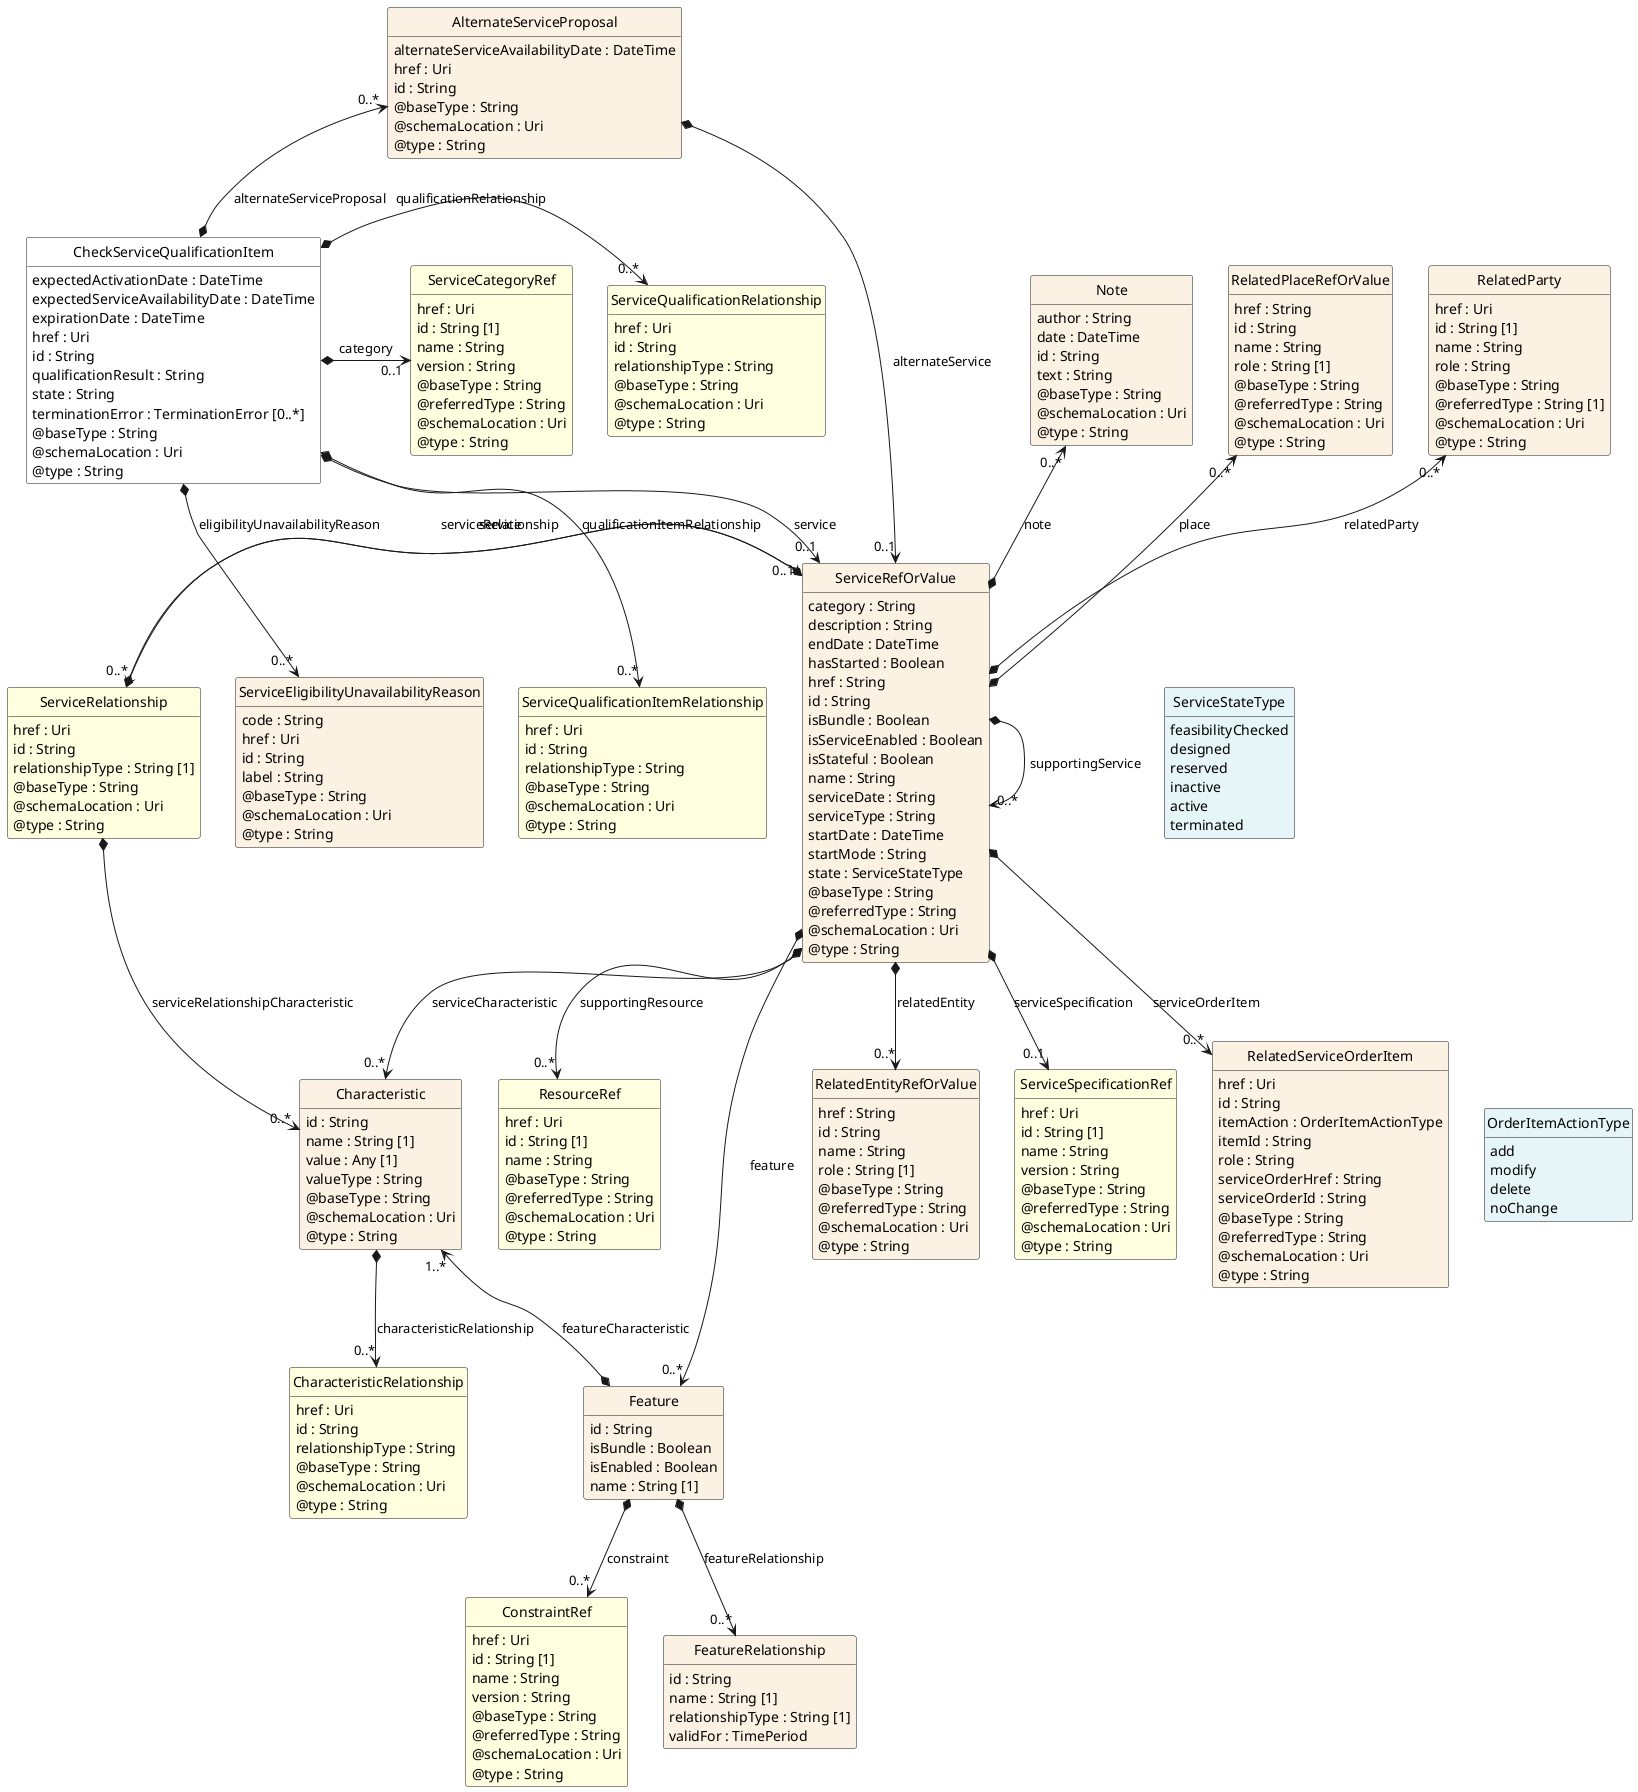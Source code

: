 @startuml
hide circle
hide methods
hide stereotype
show <<Enumeration>> stereotype
skinparam class {
   BackgroundColor<<Enumeration>> #E6F5F7
   BackgroundColor<<Ref>> #FFFFE0
   BackgroundColor<<Pivot>> #FFFFFFF
   BackgroundColor<<SimpleType>> #E2F0DA
   BackgroundColor #FCF2E3
}

class CheckServiceQualificationItem <<Pivot>> {
    expectedActivationDate : DateTime
    expectedServiceAvailabilityDate : DateTime
    expirationDate : DateTime
    href : Uri
    id : String
    qualificationResult : String
    state : String
    terminationError : TerminationError [0..*]
    @baseType : String
    @schemaLocation : Uri
    @type : String
}

class ServiceQualificationItemRelationship  <<Ref>> {
    href : Uri
    id : String
    relationshipType : String
    @baseType : String
    @schemaLocation : Uri
    @type : String
}

class AlternateServiceProposal  {
    alternateServiceAvailabilityDate : DateTime
    href : Uri
    id : String
    @baseType : String
    @schemaLocation : Uri
    @type : String
}

class ServiceRefOrValue  {
    category : String
    description : String
    endDate : DateTime
    hasStarted : Boolean
    href : String
    id : String
    isBundle : Boolean
    isServiceEnabled : Boolean
    isStateful : Boolean
    name : String
    serviceDate : String
    serviceType : String
    startDate : DateTime
    startMode : String
    state : ServiceStateType
    @baseType : String
    @referredType : String
    @schemaLocation : Uri
    @type : String
}

class Note  {
    author : String
    date : DateTime
    id : String
    text : String
    @baseType : String
    @schemaLocation : Uri
    @type : String
}

class ResourceRef  <<Ref>> {
    href : Uri
    id : String [1]
    name : String
    @baseType : String
    @referredType : String
    @schemaLocation : Uri
    @type : String
}

class RelatedServiceOrderItem  {
    href : Uri
    id : String
    itemAction : OrderItemActionType
    itemId : String
    role : String
    serviceOrderHref : String
    serviceOrderId : String
    @baseType : String
    @referredType : String
    @schemaLocation : Uri
    @type : String
}

class OrderItemActionType <<Enumeration>> {
    add
    modify
    delete
    noChange
}

class ServiceRelationship  <<Ref>> {
    href : Uri
    id : String
    relationshipType : String [1]
    @baseType : String
    @schemaLocation : Uri
    @type : String
}

class Characteristic  {
    id : String
    name : String [1]
    value : Any [1]
    valueType : String
    @baseType : String
    @schemaLocation : Uri
    @type : String
}

class CharacteristicRelationship  <<Ref>> {
    href : Uri
    id : String
    relationshipType : String
    @baseType : String
    @schemaLocation : Uri
    @type : String
}

class Feature  {
    id : String
    isBundle : Boolean
    isEnabled : Boolean
    name : String [1]
}

class ConstraintRef  <<Ref>> {
    href : Uri
    id : String [1]
    name : String
    version : String
    @baseType : String
    @referredType : String
    @schemaLocation : Uri
    @type : String
}

class FeatureRelationship  {
    id : String
    name : String [1]
    relationshipType : String [1]
    validFor : TimePeriod
}

class RelatedPlaceRefOrValue  {
    href : String
    id : String
    name : String
    role : String [1]
    @baseType : String
    @referredType : String
    @schemaLocation : Uri
    @type : String
}

class ServiceStateType <<Enumeration>> {
    feasibilityChecked
    designed
    reserved
    inactive
    active
    terminated
}

class RelatedEntityRefOrValue  {
    href : String
    id : String
    name : String
    role : String [1]
    @baseType : String
    @referredType : String
    @schemaLocation : Uri
    @type : String
}

class ServiceSpecificationRef  <<Ref>> {
    href : Uri
    id : String [1]
    name : String
    version : String
    @baseType : String
    @referredType : String
    @schemaLocation : Uri
    @type : String
}

class RelatedParty  {
    href : Uri
    id : String [1]
    name : String
    role : String
    @baseType : String
    @referredType : String [1]
    @schemaLocation : Uri
    @type : String
}

class ServiceEligibilityUnavailabilityReason  {
    code : String
    href : Uri
    id : String
    label : String
    @baseType : String
    @schemaLocation : Uri
    @type : String
}

class ServiceQualificationRelationship  <<Ref>> {
    href : Uri
    id : String
    relationshipType : String
    @baseType : String
    @schemaLocation : Uri
    @type : String
}

class ServiceCategoryRef  <<Ref>> {
    href : Uri
    id : String [1]
    name : String
    version : String
    @baseType : String
    @referredType : String
    @schemaLocation : Uri
    @type : String
}

AlternateServiceProposal "0..*" <--* CheckServiceQualificationItem : alternateServiceProposal

CheckServiceQualificationItem *-->  "0..1" ServiceRefOrValue : service

ServiceRefOrValue *-right-> "0..*" ServiceRefOrValue : supportingService

ServiceRefOrValue -right[hidden]-> ServiceStateType

ServiceRelationship "0..*" <--* ServiceRefOrValue : serviceRelationship

ServiceRefOrValue *-->  "0..*" Characteristic : serviceCharacteristic

ServiceRefOrValue *-->  "0..*" Feature : feature

AlternateServiceProposal *-->  "0..1" ServiceRefOrValue : alternateService

ServiceRelationship *-->  "0..*" Characteristic : serviceRelationshipCharacteristic

ServiceRelationship <-left[hidden]- ServiceStateType

ServiceRefOrValue "0..1" <-left-* ServiceRelationship : service

Characteristic "1..*" <--* Feature : featureCharacteristic

Note "0..*" <--* ServiceRefOrValue : note

RelatedPlaceRefOrValue "0..*" <--* ServiceRefOrValue : place

RelatedParty "0..*" <--* ServiceRefOrValue : relatedParty

ServiceRefOrValue *-->  "0..1" ServiceSpecificationRef : serviceSpecification

ServiceRefOrValue *-->  "0..*" RelatedServiceOrderItem : serviceOrderItem

ServiceRefOrValue *-->  "0..*" ResourceRef : supportingResource

ServiceRefOrValue *-->  "0..*" RelatedEntityRefOrValue : relatedEntity

ServiceCategoryRef "0..1" <-left-* CheckServiceQualificationItem : category

CheckServiceQualificationItem *-right-> "0..*" ServiceQualificationRelationship : qualificationRelationship

CheckServiceQualificationItem *-->  "0..*" ServiceQualificationItemRelationship : qualificationItemRelationship

ServiceQualificationItemRelationship -right[hidden]-> ServiceRefOrValue

CheckServiceQualificationItem *-->  "0..*" ServiceEligibilityUnavailabilityReason : eligibilityUnavailabilityReason

ServiceEligibilityUnavailabilityReason -right[hidden]-> ServiceQualificationItemRelationship

Feature *-->  "0..*" FeatureRelationship : featureRelationship

Feature *-->  "0..*" ConstraintRef : constraint

ServiceRelationship <-left[hidden]- ServiceStateType

Characteristic *-->  "0..*" CharacteristicRelationship : characteristicRelationship

RelatedServiceOrderItem -right[hidden]-> OrderItemActionType

@enduml